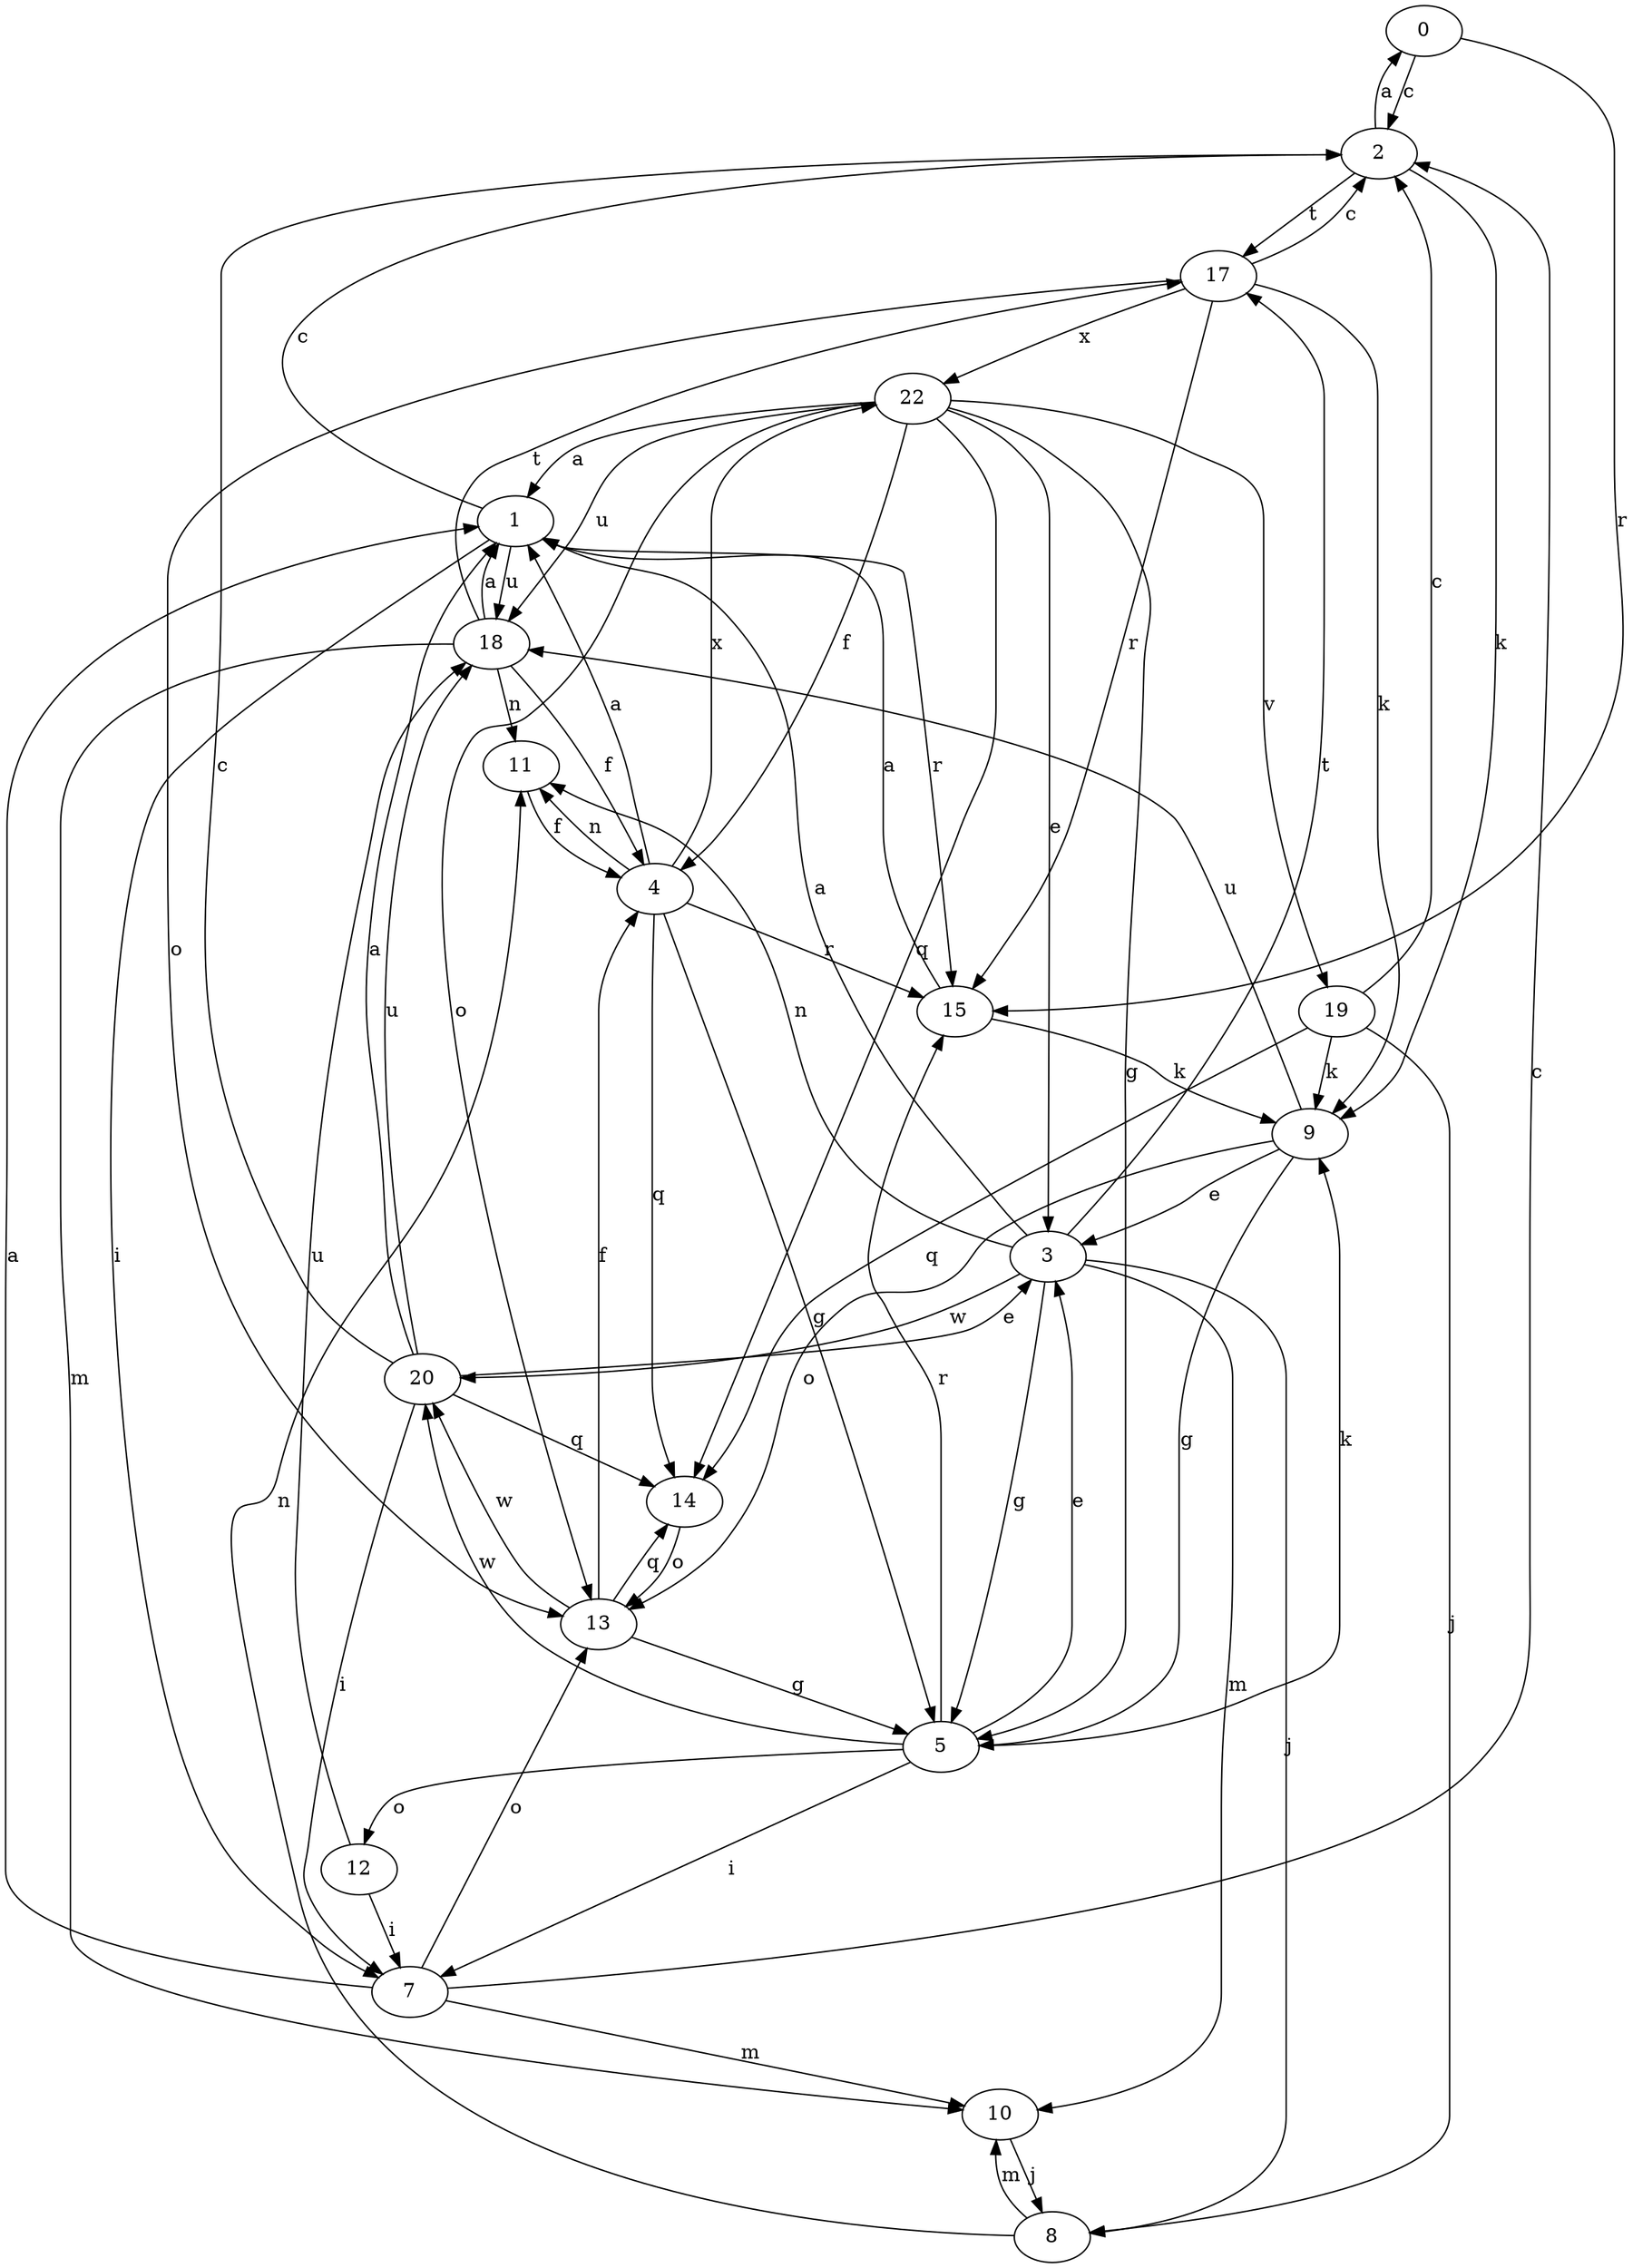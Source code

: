 strict digraph  {
0;
1;
2;
3;
4;
5;
7;
8;
9;
10;
11;
12;
13;
14;
15;
17;
18;
19;
20;
22;
0 -> 2  [label=c];
0 -> 15  [label=r];
1 -> 2  [label=c];
1 -> 7  [label=i];
1 -> 15  [label=r];
1 -> 18  [label=u];
2 -> 0  [label=a];
2 -> 9  [label=k];
2 -> 17  [label=t];
3 -> 1  [label=a];
3 -> 5  [label=g];
3 -> 8  [label=j];
3 -> 10  [label=m];
3 -> 11  [label=n];
3 -> 17  [label=t];
3 -> 20  [label=w];
4 -> 1  [label=a];
4 -> 5  [label=g];
4 -> 11  [label=n];
4 -> 14  [label=q];
4 -> 15  [label=r];
4 -> 22  [label=x];
5 -> 3  [label=e];
5 -> 7  [label=i];
5 -> 9  [label=k];
5 -> 12  [label=o];
5 -> 15  [label=r];
5 -> 20  [label=w];
7 -> 1  [label=a];
7 -> 2  [label=c];
7 -> 10  [label=m];
7 -> 13  [label=o];
8 -> 10  [label=m];
8 -> 11  [label=n];
9 -> 3  [label=e];
9 -> 5  [label=g];
9 -> 13  [label=o];
9 -> 18  [label=u];
10 -> 8  [label=j];
11 -> 4  [label=f];
12 -> 7  [label=i];
12 -> 18  [label=u];
13 -> 4  [label=f];
13 -> 5  [label=g];
13 -> 14  [label=q];
13 -> 20  [label=w];
14 -> 13  [label=o];
15 -> 1  [label=a];
15 -> 9  [label=k];
17 -> 2  [label=c];
17 -> 9  [label=k];
17 -> 13  [label=o];
17 -> 15  [label=r];
17 -> 22  [label=x];
18 -> 1  [label=a];
18 -> 4  [label=f];
18 -> 10  [label=m];
18 -> 11  [label=n];
18 -> 17  [label=t];
19 -> 2  [label=c];
19 -> 8  [label=j];
19 -> 9  [label=k];
19 -> 14  [label=q];
20 -> 1  [label=a];
20 -> 2  [label=c];
20 -> 3  [label=e];
20 -> 7  [label=i];
20 -> 14  [label=q];
20 -> 18  [label=u];
22 -> 1  [label=a];
22 -> 3  [label=e];
22 -> 4  [label=f];
22 -> 5  [label=g];
22 -> 13  [label=o];
22 -> 14  [label=q];
22 -> 18  [label=u];
22 -> 19  [label=v];
}
